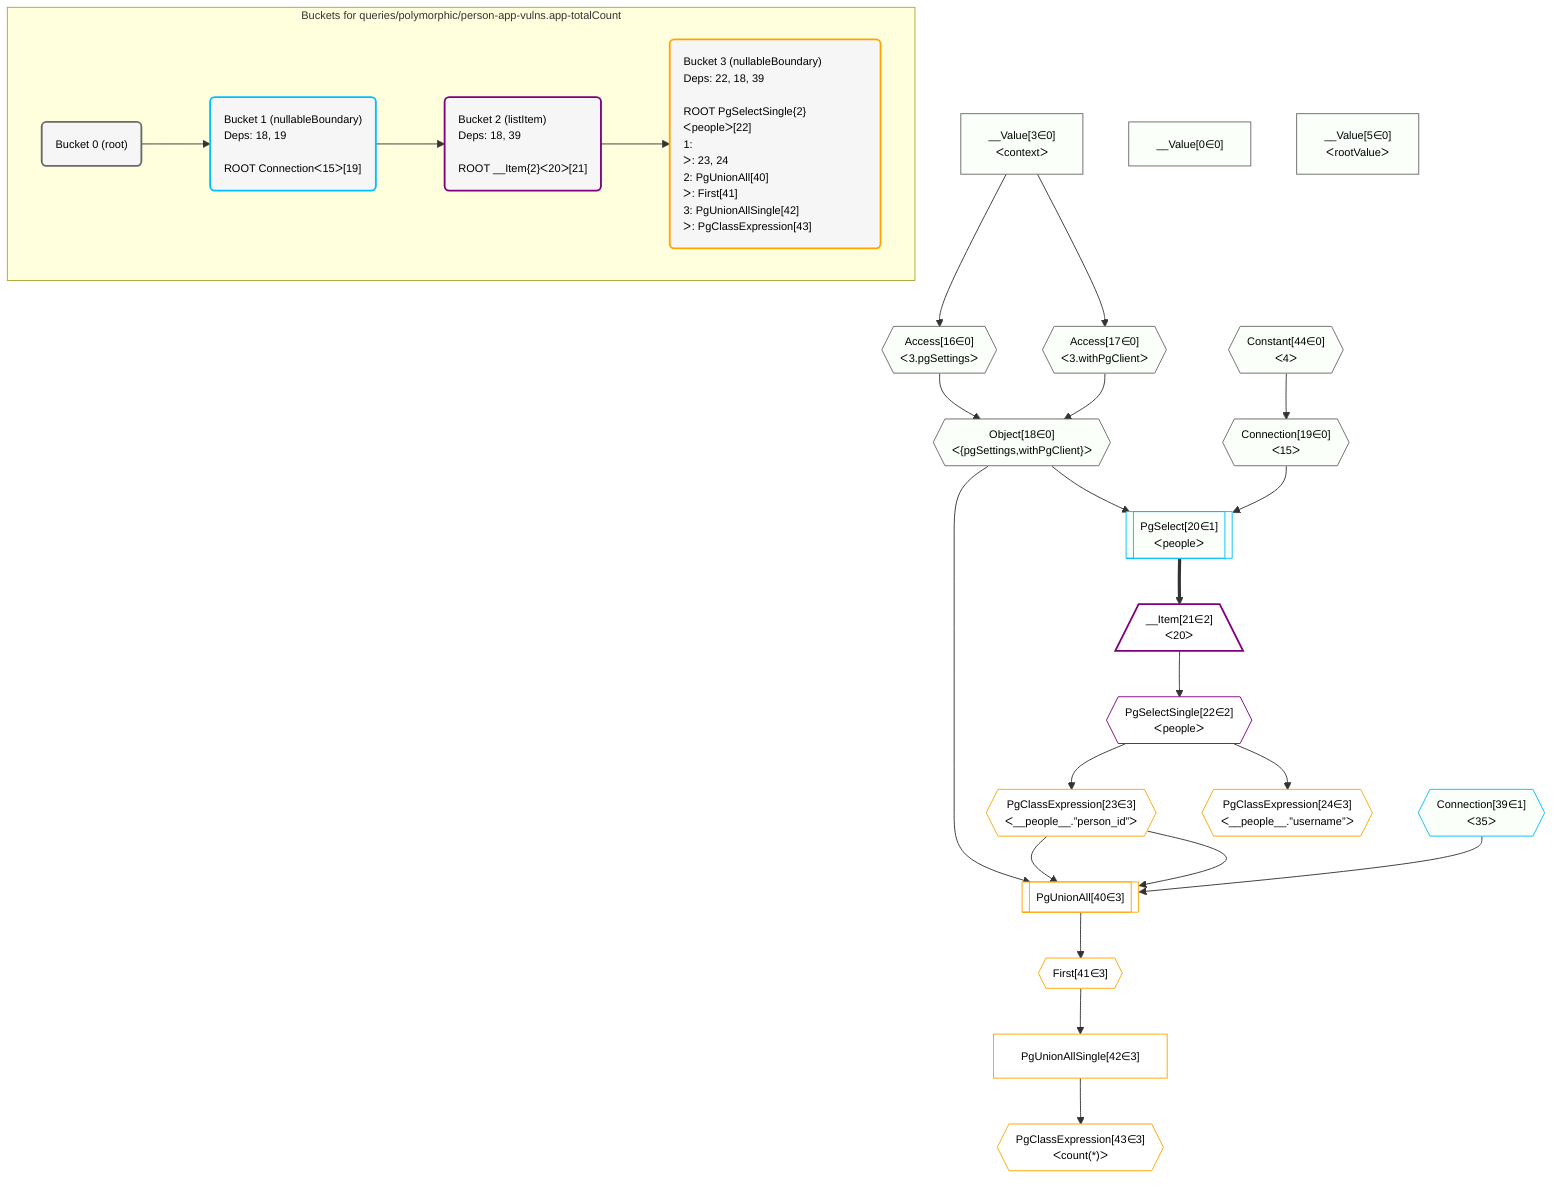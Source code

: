 %%{init: {'themeVariables': { 'fontSize': '12px'}}}%%
graph TD
    classDef path fill:#eee,stroke:#000,color:#000
    classDef plan fill:#fff,stroke-width:1px,color:#000
    classDef itemplan fill:#fff,stroke-width:2px,color:#000
    classDef unbatchedplan fill:#dff,stroke-width:1px,color:#000
    classDef sideeffectplan fill:#fcc,stroke-width:2px,color:#000
    classDef bucket fill:#f6f6f6,color:#000,stroke-width:2px,text-align:left


    %% plan dependencies
    Object18{{"Object[18∈0]<br />ᐸ{pgSettings,withPgClient}ᐳ"}}:::plan
    Access16{{"Access[16∈0]<br />ᐸ3.pgSettingsᐳ"}}:::plan
    Access17{{"Access[17∈0]<br />ᐸ3.withPgClientᐳ"}}:::plan
    Access16 & Access17 --> Object18
    __Value3["__Value[3∈0]<br />ᐸcontextᐳ"]:::plan
    __Value3 --> Access16
    __Value3 --> Access17
    Connection19{{"Connection[19∈0]<br />ᐸ15ᐳ"}}:::plan
    Constant44{{"Constant[44∈0]<br />ᐸ4ᐳ"}}:::plan
    Constant44 --> Connection19
    __Value0["__Value[0∈0]"]:::plan
    __Value5["__Value[5∈0]<br />ᐸrootValueᐳ"]:::plan
    PgSelect20[["PgSelect[20∈1]<br />ᐸpeopleᐳ"]]:::plan
    Object18 & Connection19 --> PgSelect20
    Connection39{{"Connection[39∈1]<br />ᐸ35ᐳ"}}:::plan
    __Item21[/"__Item[21∈2]<br />ᐸ20ᐳ"\]:::itemplan
    PgSelect20 ==> __Item21
    PgSelectSingle22{{"PgSelectSingle[22∈2]<br />ᐸpeopleᐳ"}}:::plan
    __Item21 --> PgSelectSingle22
    PgUnionAll40[["PgUnionAll[40∈3]"]]:::plan
    PgClassExpression23{{"PgClassExpression[23∈3]<br />ᐸ__people__.”person_id”ᐳ"}}:::plan
    Object18 & PgClassExpression23 & PgClassExpression23 & Connection39 --> PgUnionAll40
    PgSelectSingle22 --> PgClassExpression23
    PgClassExpression24{{"PgClassExpression[24∈3]<br />ᐸ__people__.”username”ᐳ"}}:::plan
    PgSelectSingle22 --> PgClassExpression24
    First41{{"First[41∈3]"}}:::plan
    PgUnionAll40 --> First41
    PgUnionAllSingle42["PgUnionAllSingle[42∈3]"]:::plan
    First41 --> PgUnionAllSingle42
    PgClassExpression43{{"PgClassExpression[43∈3]<br />ᐸcount(*)ᐳ"}}:::plan
    PgUnionAllSingle42 --> PgClassExpression43

    %% define steps

    subgraph "Buckets for queries/polymorphic/person-app-vulns.app-totalCount"
    Bucket0("Bucket 0 (root)"):::bucket
    classDef bucket0 stroke:#696969
    class Bucket0,__Value0,__Value3,__Value5,Access16,Access17,Object18,Connection19,Constant44 bucket0
    Bucket1("Bucket 1 (nullableBoundary)<br />Deps: 18, 19<br /><br />ROOT Connectionᐸ15ᐳ[19]"):::bucket
    classDef bucket1 stroke:#00bfff
    class Bucket1,PgSelect20,Connection39 bucket1
    Bucket2("Bucket 2 (listItem)<br />Deps: 18, 39<br /><br />ROOT __Item{2}ᐸ20ᐳ[21]"):::bucket
    classDef bucket2 stroke:#7f007f
    class Bucket2,__Item21,PgSelectSingle22 bucket2
    Bucket3("Bucket 3 (nullableBoundary)<br />Deps: 22, 18, 39<br /><br />ROOT PgSelectSingle{2}ᐸpeopleᐳ[22]<br />1: <br />ᐳ: 23, 24<br />2: PgUnionAll[40]<br />ᐳ: First[41]<br />3: PgUnionAllSingle[42]<br />ᐳ: PgClassExpression[43]"):::bucket
    classDef bucket3 stroke:#ffa500
    class Bucket3,PgClassExpression23,PgClassExpression24,PgUnionAll40,First41,PgUnionAllSingle42,PgClassExpression43 bucket3
    Bucket0 --> Bucket1
    Bucket1 --> Bucket2
    Bucket2 --> Bucket3
    classDef unary fill:#fafffa,borderWidth:8px
    class Object18,Access16,Access17,Connection19,__Value0,__Value3,__Value5,Constant44,PgSelect20,Connection39 unary
    end